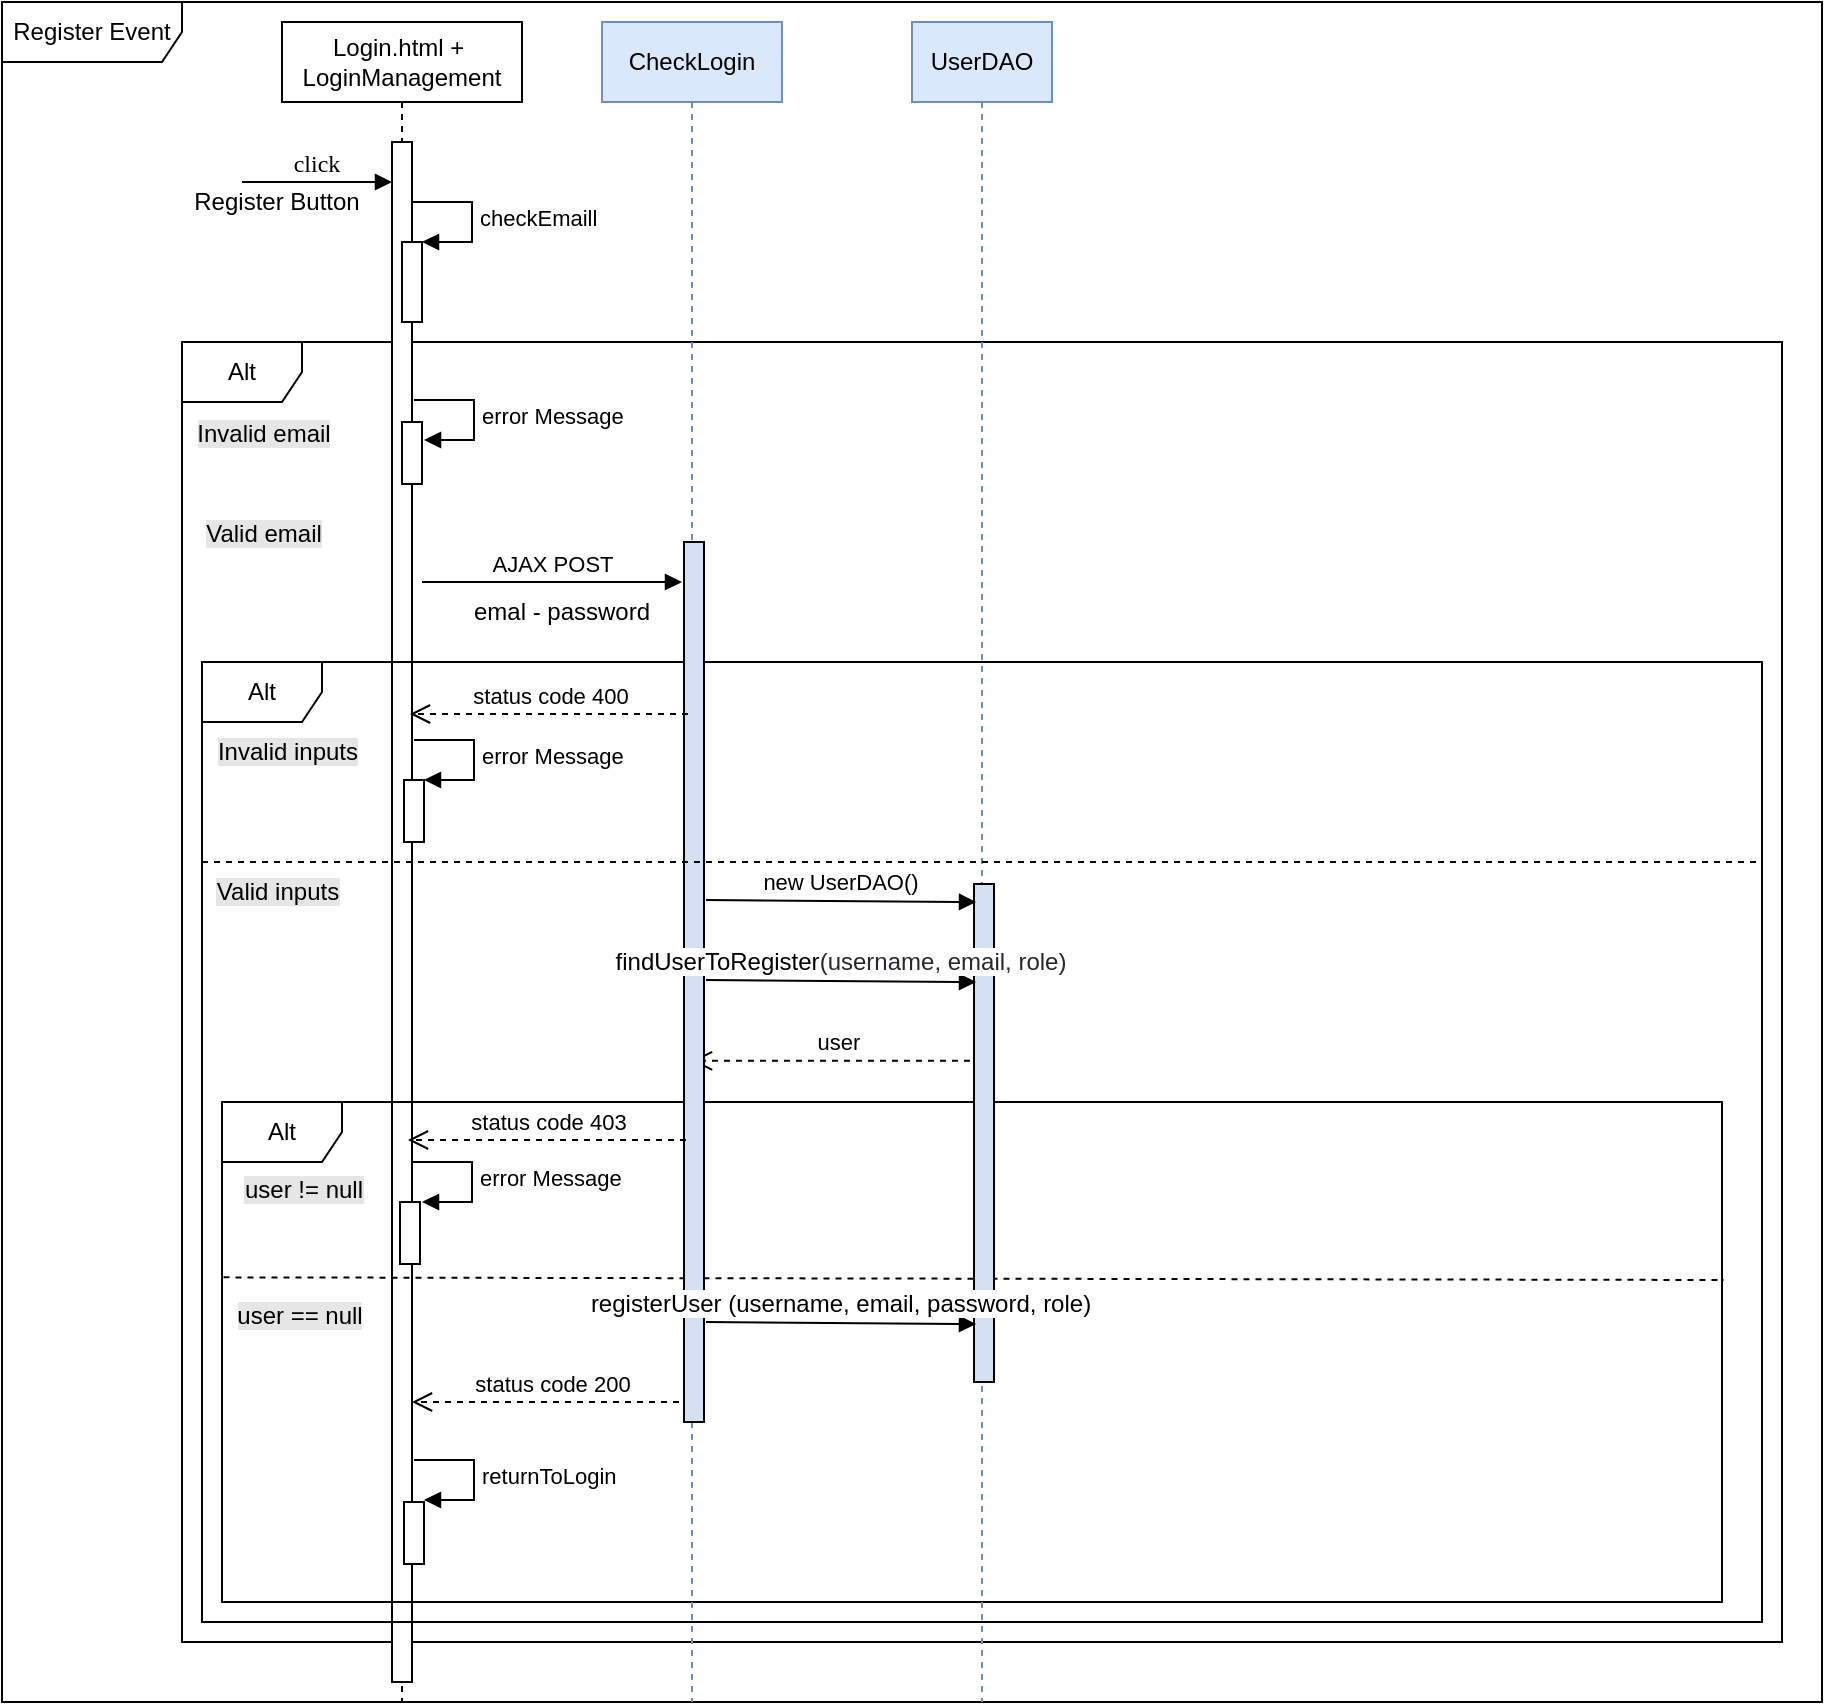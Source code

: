 <mxfile version="20.0.0" type="device"><diagram name="Page-1" id="13e1069c-82ec-6db2-03f1-153e76fe0fe0"><mxGraphModel dx="1621" dy="566" grid="1" gridSize="10" guides="1" tooltips="1" connect="1" arrows="1" fold="1" page="0" pageScale="1" pageWidth="1100" pageHeight="850" background="none" math="0" shadow="0"><root><mxCell id="0"/><mxCell id="1" parent="0"/><mxCell id="7voqY0uiNNwUF6z2wlHA-71" value="Register Event" style="shape=umlFrame;whiteSpace=wrap;html=1;labelBackgroundColor=#FFFFFF;fillColor=#FFFFFF;width=90;height=30;" parent="1" vertex="1"><mxGeometry x="-50" y="70" width="910" height="850" as="geometry"/></mxCell><mxCell id="7voqY0uiNNwUF6z2wlHA-1" value="Login.html +&amp;nbsp;&lt;br&gt;LoginManagement" style="shape=umlLifeline;perimeter=lifelinePerimeter;whiteSpace=wrap;html=1;container=1;collapsible=0;recursiveResize=0;outlineConnect=0;" parent="1" vertex="1"><mxGeometry x="90" y="80" width="120" height="840" as="geometry"/></mxCell><mxCell id="7voqY0uiNNwUF6z2wlHA-10" value="Alt" style="shape=umlFrame;whiteSpace=wrap;html=1;" parent="7voqY0uiNNwUF6z2wlHA-1" vertex="1"><mxGeometry x="-50" y="160" width="800" height="650" as="geometry"/></mxCell><mxCell id="7voqY0uiNNwUF6z2wlHA-4" value="&lt;span style=&quot;color: rgba(0, 0, 0, 0); font-family: monospace; font-size: 0px; text-align: start;&quot;&gt;%3CmxGraphModel%3E%3Croot%3E%3CmxCell%20id%3D%220%22%2F%3E%3CmxCell%20id%3D%221%22%20parent%3D%220%22%2F%3E%3CmxCell%20id%3D%222%22%20value%3D%22%26lt%3Bspan%20style%3D%26quot%3Bbackground-color%3A%20rgb(230%2C%20230%2C%20230)%3B%26quot%3B%26gt%3BInvalid%20email%26lt%3B%2Fspan%26gt%3B%22%20style%3D%22text%3Bhtml%3D1%3BstrokeColor%3Dnone%3BfillColor%3Dnone%3Balign%3Dcenter%3BverticalAlign%3Dmiddle%3BwhiteSpace%3Dwrap%3Brounded%3D0%3B%22%20vertex%3D%221%22%20parent%3D%221%22%3E%3CmxGeometry%20x%3D%2246%22%20y%3D%22269%22%20width%3D%2270%22%20height%3D%2230%22%20as%3D%22geometry%22%2F%3E%3C%2FmxCell%3E%3C%2Froot%3E%3C%2FmxGraphModel%3E&lt;/span&gt;" style="html=1;points=[];perimeter=orthogonalPerimeter;" parent="7voqY0uiNNwUF6z2wlHA-1" vertex="1"><mxGeometry x="55" y="60" width="10" height="770" as="geometry"/></mxCell><mxCell id="7baba1c4bc27f4b0-14" value="click" style="html=1;verticalAlign=bottom;endArrow=block;labelBackgroundColor=none;fontFamily=Verdana;fontSize=12;edgeStyle=elbowEdgeStyle;elbow=vertical;" parent="7voqY0uiNNwUF6z2wlHA-1" edge="1"><mxGeometry relative="1" as="geometry"><mxPoint x="-20" y="79.998" as="sourcePoint"/><mxPoint x="55" y="80.41" as="targetPoint"/></mxGeometry></mxCell><mxCell id="7voqY0uiNNwUF6z2wlHA-8" value="" style="html=1;points=[];perimeter=orthogonalPerimeter;" parent="7voqY0uiNNwUF6z2wlHA-1" vertex="1"><mxGeometry x="60" y="110" width="10" height="40" as="geometry"/></mxCell><mxCell id="7voqY0uiNNwUF6z2wlHA-9" value="checkEmaill" style="edgeStyle=orthogonalEdgeStyle;html=1;align=left;spacingLeft=2;endArrow=block;rounded=0;entryX=1;entryY=0;" parent="7voqY0uiNNwUF6z2wlHA-1" target="7voqY0uiNNwUF6z2wlHA-8" edge="1"><mxGeometry relative="1" as="geometry"><mxPoint x="65" y="90" as="sourcePoint"/><Array as="points"><mxPoint x="95" y="90"/><mxPoint x="95" y="110"/></Array></mxGeometry></mxCell><mxCell id="7voqY0uiNNwUF6z2wlHA-12" value="&lt;span style=&quot;background-color: rgb(230, 230, 230);&quot;&gt;Invalid email&lt;/span&gt;" style="text;html=1;strokeColor=none;fillColor=none;align=center;verticalAlign=middle;whiteSpace=wrap;rounded=0;" parent="7voqY0uiNNwUF6z2wlHA-1" vertex="1"><mxGeometry x="-44" y="191" width="70" height="30" as="geometry"/></mxCell><mxCell id="7voqY0uiNNwUF6z2wlHA-13" value="" style="html=1;points=[];perimeter=orthogonalPerimeter;" parent="7voqY0uiNNwUF6z2wlHA-1" vertex="1"><mxGeometry x="60" y="200" width="10" height="31" as="geometry"/></mxCell><mxCell id="7voqY0uiNNwUF6z2wlHA-18" value="emal - password" style="text;html=1;strokeColor=none;fillColor=none;align=center;verticalAlign=middle;whiteSpace=wrap;rounded=0;labelBackgroundColor=#FFFFFF;" parent="7voqY0uiNNwUF6z2wlHA-1" vertex="1"><mxGeometry x="90" y="280" width="100" height="30" as="geometry"/></mxCell><mxCell id="7voqY0uiNNwUF6z2wlHA-34" value="Alt" style="shape=umlFrame;whiteSpace=wrap;html=1;labelBackgroundColor=#FFFFFF;fillColor=#FFFFFF;" parent="7voqY0uiNNwUF6z2wlHA-1" vertex="1"><mxGeometry x="-40" y="320" width="780" height="480" as="geometry"/></mxCell><mxCell id="7voqY0uiNNwUF6z2wlHA-35" value="&lt;span style=&quot;background-color: rgb(230, 230, 230);&quot;&gt;Invalid inputs&lt;/span&gt;" style="text;html=1;strokeColor=none;fillColor=none;align=center;verticalAlign=middle;whiteSpace=wrap;rounded=0;" parent="7voqY0uiNNwUF6z2wlHA-1" vertex="1"><mxGeometry x="-34" y="350" width="74" height="30" as="geometry"/></mxCell><mxCell id="7voqY0uiNNwUF6z2wlHA-43" value="user" style="html=1;verticalAlign=bottom;endArrow=open;dashed=1;endSize=8;rounded=0;" parent="7voqY0uiNNwUF6z2wlHA-1" target="7voqY0uiNNwUF6z2wlHA-3" edge="1"><mxGeometry relative="1" as="geometry"><mxPoint x="350" y="519.41" as="sourcePoint"/><mxPoint x="270" y="519.41" as="targetPoint"/></mxGeometry></mxCell><mxCell id="7voqY0uiNNwUF6z2wlHA-45" value="Alt" style="shape=umlFrame;whiteSpace=wrap;html=1;labelBackgroundColor=#FFFFFF;fillColor=#FFFFFF;" parent="7voqY0uiNNwUF6z2wlHA-1" vertex="1"><mxGeometry x="-30" y="540" width="750" height="250" as="geometry"/></mxCell><mxCell id="7voqY0uiNNwUF6z2wlHA-47" value="&lt;span style=&quot;background-color: rgb(230, 230, 230);&quot;&gt;user != null&lt;/span&gt;" style="text;html=1;strokeColor=none;fillColor=none;align=center;verticalAlign=middle;whiteSpace=wrap;rounded=0;" parent="7voqY0uiNNwUF6z2wlHA-1" vertex="1"><mxGeometry x="-26" y="569" width="74" height="30" as="geometry"/></mxCell><mxCell id="7voqY0uiNNwUF6z2wlHA-53" value="&lt;span style=&quot;background-color: rgb(230, 230, 230);&quot;&gt;user == null&lt;/span&gt;" style="text;html=1;strokeColor=none;fillColor=none;align=center;verticalAlign=middle;whiteSpace=wrap;rounded=0;" parent="7voqY0uiNNwUF6z2wlHA-1" vertex="1"><mxGeometry x="-28" y="632" width="74" height="30" as="geometry"/></mxCell><mxCell id="7voqY0uiNNwUF6z2wlHA-57" value="status code 200" style="html=1;verticalAlign=bottom;endArrow=open;dashed=1;endSize=8;rounded=0;" parent="7voqY0uiNNwUF6z2wlHA-1" source="7voqY0uiNNwUF6z2wlHA-3" edge="1"><mxGeometry relative="1" as="geometry"><mxPoint x="145" y="690" as="sourcePoint"/><mxPoint x="65" y="690" as="targetPoint"/></mxGeometry></mxCell><mxCell id="7voqY0uiNNwUF6z2wlHA-68" value="" style="endArrow=none;dashed=1;html=1;rounded=0;exitX=0.001;exitY=0.213;exitDx=0;exitDy=0;exitPerimeter=0;" parent="7voqY0uiNNwUF6z2wlHA-1" edge="1"><mxGeometry width="50" height="50" relative="1" as="geometry"><mxPoint x="-29.25" y="627.68" as="sourcePoint"/><mxPoint x="721" y="629" as="targetPoint"/></mxGeometry></mxCell><mxCell id="7voqY0uiNNwUF6z2wlHA-3" value="CheckLogin" style="shape=umlLifeline;perimeter=lifelinePerimeter;whiteSpace=wrap;html=1;container=1;collapsible=0;recursiveResize=0;outlineConnect=0;fillColor=#dae8fc;strokeColor=#6c8ebf;" parent="1" vertex="1"><mxGeometry x="250" y="80" width="90" height="840" as="geometry"/></mxCell><mxCell id="7voqY0uiNNwUF6z2wlHA-16" value="&lt;span style=&quot;color: rgba(0, 0, 0, 0); font-family: monospace; font-size: 0px; text-align: start;&quot;&gt;%3CmxGraphModel%3E%3Croot%3E%3CmxCell%20id%3D%220%22%2F%3E%3CmxCell%20id%3D%221%22%20parent%3D%220%22%2F%3E%3CmxCell%20id%3D%222%22%20value%3D%22%26lt%3Bspan%20style%3D%26quot%3Bbackground-color%3A%20rgb(230%2C%20230%2C%20230)%3B%26quot%3B%26gt%3BInvalid%20email%26lt%3B%2Fspan%26gt%3B%22%20style%3D%22text%3Bhtml%3D1%3BstrokeColor%3Dnone%3BfillColor%3Dnone%3Balign%3Dcenter%3BverticalAlign%3Dmiddle%3BwhiteSpace%3Dwrap%3Brounded%3D0%3B%22%20vertex%3D%221%22%20parent%3D%221%22%3E%3CmxGeometry%20x%3D%2246%22%20y%3D%22269%22%20width%3D%2270%22%20height%3D%2230%22%20as%3D%22geometry%22%2F%3E%3C%2FmxCell%3E%3C%2Froot%3E%3C%2FmxGraphModel%3E&lt;/span&gt;" style="html=1;points=[];perimeter=orthogonalPerimeter;fillColor=#D4E1F5;" parent="7voqY0uiNNwUF6z2wlHA-3" vertex="1"><mxGeometry x="41" y="260" width="10" height="440" as="geometry"/></mxCell><mxCell id="7voqY0uiNNwUF6z2wlHA-7" value="Register Button" style="text;html=1;align=center;verticalAlign=middle;resizable=0;points=[];autosize=1;strokeColor=none;fillColor=none;" parent="1" vertex="1"><mxGeometry x="37" y="160" width="100" height="20" as="geometry"/></mxCell><mxCell id="7voqY0uiNNwUF6z2wlHA-14" value="error Message" style="edgeStyle=orthogonalEdgeStyle;html=1;align=left;spacingLeft=2;endArrow=block;rounded=0;entryX=1;entryY=0;" parent="1" edge="1"><mxGeometry relative="1" as="geometry"><mxPoint x="156" y="269.0" as="sourcePoint"/><Array as="points"><mxPoint x="186" y="269"/><mxPoint x="186" y="289"/></Array><mxPoint x="161" y="289.0" as="targetPoint"/></mxGeometry></mxCell><mxCell id="7voqY0uiNNwUF6z2wlHA-15" value="&lt;span style=&quot;background-color: rgb(230, 230, 230);&quot;&gt;Valid email&lt;/span&gt;" style="text;html=1;strokeColor=none;fillColor=none;align=center;verticalAlign=middle;whiteSpace=wrap;rounded=0;" parent="1" vertex="1"><mxGeometry x="46" y="321" width="70" height="30" as="geometry"/></mxCell><mxCell id="7voqY0uiNNwUF6z2wlHA-17" value="AJAX POST" style="html=1;verticalAlign=bottom;endArrow=block;rounded=0;" parent="1" edge="1"><mxGeometry width="80" relative="1" as="geometry"><mxPoint x="160" y="360" as="sourcePoint"/><mxPoint x="290" y="360" as="targetPoint"/></mxGeometry></mxCell><mxCell id="7voqY0uiNNwUF6z2wlHA-19" value="UserDAO" style="shape=umlLifeline;perimeter=lifelinePerimeter;whiteSpace=wrap;html=1;container=1;collapsible=0;recursiveResize=0;outlineConnect=0;fillColor=#dae8fc;strokeColor=#6c8ebf;" parent="1" vertex="1"><mxGeometry x="405" y="80" width="70" height="840" as="geometry"/></mxCell><mxCell id="7voqY0uiNNwUF6z2wlHA-20" value="&lt;span style=&quot;color: rgba(0, 0, 0, 0); font-family: monospace; font-size: 0px; text-align: start;&quot;&gt;%3CmxGraphModel%3E%3Croot%3E%3CmxCell%20id%3D%220%22%2F%3E%3CmxCell%20id%3D%221%22%20parent%3D%220%22%2F%3E%3CmxCell%20id%3D%222%22%20value%3D%22%26lt%3Bspan%20style%3D%26quot%3Bbackground-color%3A%20rgb(230%2C%20230%2C%20230)%3B%26quot%3B%26gt%3BInvalid%20email%26lt%3B%2Fspan%26gt%3B%22%20style%3D%22text%3Bhtml%3D1%3BstrokeColor%3Dnone%3BfillColor%3Dnone%3Balign%3Dcenter%3BverticalAlign%3Dmiddle%3BwhiteSpace%3Dwrap%3Brounded%3D0%3B%22%20vertex%3D%221%22%20parent%3D%221%22%3E%3CmxGeometry%20x%3D%2246%22%20y%3D%22269%22%20width%3D%2270%22%20height%3D%2230%22%20as%3D%22geometry%22%2F%3E%3C%2FmxCell%3E%3C%2Froot%3E%3C%2FmxGraphModel%3E&lt;/span&gt;" style="html=1;points=[];perimeter=orthogonalPerimeter;fillColor=#D4E1F5;" parent="7voqY0uiNNwUF6z2wlHA-19" vertex="1"><mxGeometry x="31" y="431" width="10" height="249" as="geometry"/></mxCell><mxCell id="7voqY0uiNNwUF6z2wlHA-36" value="status code 400" style="html=1;verticalAlign=bottom;endArrow=open;dashed=1;endSize=8;rounded=0;" parent="1" edge="1"><mxGeometry relative="1" as="geometry"><mxPoint x="293" y="426" as="sourcePoint"/><mxPoint x="154" y="426" as="targetPoint"/></mxGeometry></mxCell><mxCell id="7voqY0uiNNwUF6z2wlHA-37" value="error Message" style="edgeStyle=orthogonalEdgeStyle;html=1;align=left;spacingLeft=2;endArrow=block;rounded=0;entryX=1;entryY=0;" parent="1" edge="1"><mxGeometry relative="1" as="geometry"><mxPoint x="156" y="439.0" as="sourcePoint"/><Array as="points"><mxPoint x="186" y="439"/><mxPoint x="186" y="459"/></Array><mxPoint x="161" y="459.0" as="targetPoint"/></mxGeometry></mxCell><mxCell id="7voqY0uiNNwUF6z2wlHA-38" value="" style="html=1;points=[];perimeter=orthogonalPerimeter;" parent="1" vertex="1"><mxGeometry x="151" y="459" width="10" height="31" as="geometry"/></mxCell><mxCell id="7voqY0uiNNwUF6z2wlHA-40" value="&lt;span style=&quot;background-color: rgb(230, 230, 230);&quot;&gt;Valid inputs&lt;/span&gt;" style="text;html=1;strokeColor=none;fillColor=none;align=center;verticalAlign=middle;whiteSpace=wrap;rounded=0;" parent="1" vertex="1"><mxGeometry x="51" y="500" width="74" height="30" as="geometry"/></mxCell><mxCell id="7voqY0uiNNwUF6z2wlHA-41" value="new UserDAO()" style="html=1;verticalAlign=bottom;endArrow=block;rounded=0;" parent="1" edge="1"><mxGeometry width="80" relative="1" as="geometry"><mxPoint x="302" y="519" as="sourcePoint"/><mxPoint x="437" y="520" as="targetPoint"/></mxGeometry></mxCell><mxCell id="7voqY0uiNNwUF6z2wlHA-42" value="&lt;span style=&quot;box-sizing: border-box; color: var(--color-prettylights-syntax-entity); font-size: 12px; text-align: start;&quot; class=&quot;pl-en&quot;&gt;findUserToRegister&lt;/span&gt;&lt;span style=&quot;color: rgb(36, 41, 47); font-size: 12px; text-align: start;&quot;&gt;(&lt;/span&gt;&lt;span style=&quot;box-sizing: border-box; color: rgb(36, 41, 47); font-size: 12px; text-align: start;&quot; class=&quot;pl-s1&quot;&gt;username&lt;/span&gt;&lt;span style=&quot;color: rgb(36, 41, 47); font-size: 12px; text-align: start;&quot;&gt;, &lt;/span&gt;&lt;span style=&quot;box-sizing: border-box; color: rgb(36, 41, 47); font-size: 12px; text-align: start;&quot; class=&quot;pl-s1&quot;&gt;email&lt;/span&gt;&lt;span style=&quot;color: rgb(36, 41, 47); font-size: 12px; text-align: start;&quot;&gt;, &lt;/span&gt;&lt;span style=&quot;box-sizing: border-box; color: rgb(36, 41, 47); font-size: 12px; text-align: start;&quot; class=&quot;pl-s1&quot;&gt;role&lt;/span&gt;&lt;span style=&quot;color: rgb(36, 41, 47); font-size: 12px; text-align: start;&quot;&gt;)&lt;/span&gt;" style="html=1;verticalAlign=bottom;endArrow=block;rounded=0;" parent="1" edge="1"><mxGeometry width="80" relative="1" as="geometry"><mxPoint x="302" y="559" as="sourcePoint"/><mxPoint x="437" y="560" as="targetPoint"/></mxGeometry></mxCell><mxCell id="7voqY0uiNNwUF6z2wlHA-44" value="" style="endArrow=none;dashed=1;html=1;rounded=0;exitX=0;exitY=0;exitDx=0;exitDy=0;" parent="1" edge="1"><mxGeometry width="50" height="50" relative="1" as="geometry"><mxPoint x="50" y="500" as="sourcePoint"/><mxPoint x="830" y="500" as="targetPoint"/></mxGeometry></mxCell><mxCell id="7voqY0uiNNwUF6z2wlHA-48" value="status code 403" style="html=1;verticalAlign=bottom;endArrow=open;dashed=1;endSize=8;rounded=0;" parent="1" edge="1"><mxGeometry relative="1" as="geometry"><mxPoint x="292" y="639" as="sourcePoint"/><mxPoint x="153" y="639" as="targetPoint"/></mxGeometry></mxCell><mxCell id="7voqY0uiNNwUF6z2wlHA-49" value="error Message" style="edgeStyle=orthogonalEdgeStyle;html=1;align=left;spacingLeft=2;endArrow=block;rounded=0;entryX=1;entryY=0;" parent="1" edge="1"><mxGeometry relative="1" as="geometry"><mxPoint x="155" y="650.0" as="sourcePoint"/><Array as="points"><mxPoint x="185" y="650"/><mxPoint x="185" y="670"/></Array><mxPoint x="160" y="670.0" as="targetPoint"/></mxGeometry></mxCell><mxCell id="7voqY0uiNNwUF6z2wlHA-50" value="" style="html=1;points=[];perimeter=orthogonalPerimeter;" parent="1" vertex="1"><mxGeometry x="149" y="670" width="10" height="31" as="geometry"/></mxCell><mxCell id="7voqY0uiNNwUF6z2wlHA-73" value="&lt;span style=&quot;font-size: 12px; text-align: start;&quot;&gt;registerUser (&lt;/span&gt;&lt;span style=&quot;box-sizing: border-box; font-size: 12px; text-align: start;&quot; class=&quot;pl-s1&quot;&gt;username&lt;/span&gt;&lt;span style=&quot;font-size: 12px; text-align: start;&quot;&gt;, &lt;/span&gt;&lt;span style=&quot;box-sizing: border-box; font-size: 12px; text-align: start;&quot; class=&quot;pl-s1&quot;&gt;email&lt;/span&gt;&lt;span style=&quot;font-size: 12px; text-align: start;&quot;&gt;, &lt;/span&gt;&lt;span style=&quot;box-sizing: border-box; font-size: 12px; text-align: start;&quot; class=&quot;pl-s1&quot;&gt;password&lt;/span&gt;&lt;span style=&quot;font-size: 12px; text-align: start;&quot;&gt;, &lt;/span&gt;&lt;span style=&quot;box-sizing: border-box; font-size: 12px; text-align: start;&quot; class=&quot;pl-s1&quot;&gt;role&lt;/span&gt;&lt;span style=&quot;font-size: 12px; text-align: start;&quot;&gt;)&lt;/span&gt;" style="html=1;verticalAlign=bottom;endArrow=block;rounded=0;" parent="1" edge="1"><mxGeometry width="80" relative="1" as="geometry"><mxPoint x="302" y="730" as="sourcePoint"/><mxPoint x="437" y="731" as="targetPoint"/></mxGeometry></mxCell><mxCell id="7voqY0uiNNwUF6z2wlHA-74" value="returnToLogin" style="edgeStyle=orthogonalEdgeStyle;html=1;align=left;spacingLeft=2;endArrow=block;rounded=0;entryX=1;entryY=0;" parent="1" edge="1"><mxGeometry relative="1" as="geometry"><mxPoint x="156" y="799" as="sourcePoint"/><Array as="points"><mxPoint x="186" y="799"/><mxPoint x="186" y="819"/></Array><mxPoint x="161" y="819" as="targetPoint"/></mxGeometry></mxCell><mxCell id="7voqY0uiNNwUF6z2wlHA-75" value="" style="html=1;points=[];perimeter=orthogonalPerimeter;" parent="1" vertex="1"><mxGeometry x="151" y="820" width="10" height="31" as="geometry"/></mxCell></root></mxGraphModel></diagram></mxfile>